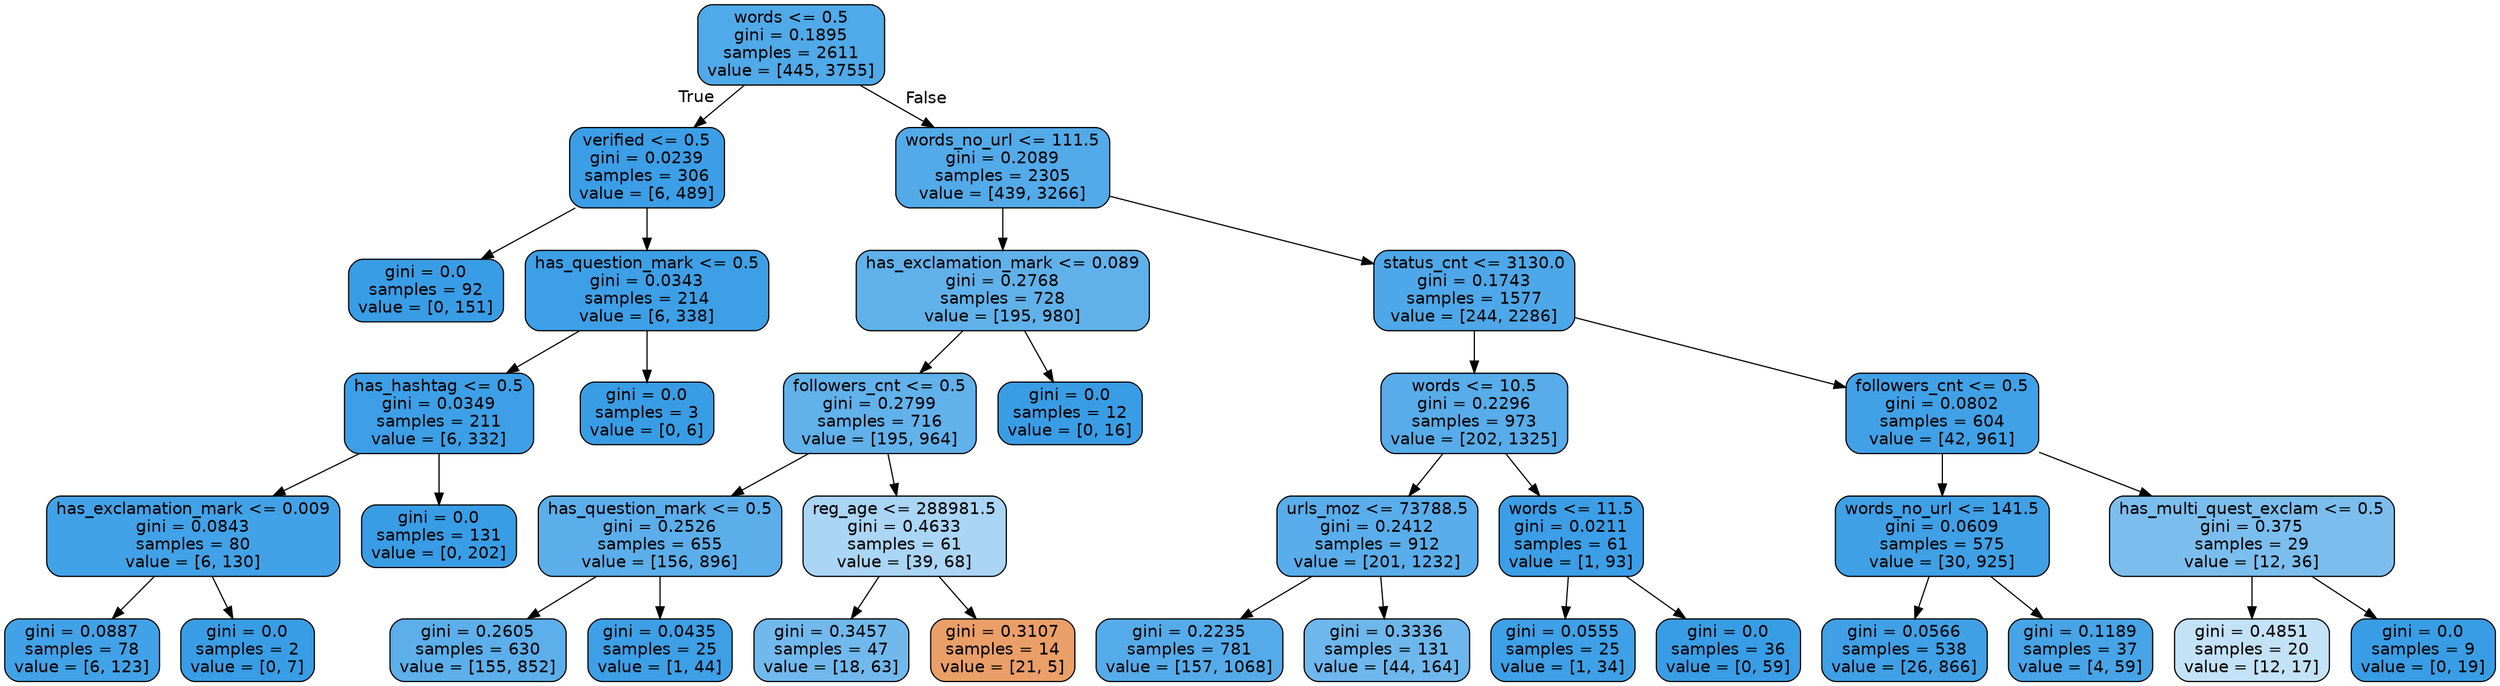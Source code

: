 digraph Tree {
node [shape=box, style="filled, rounded", color="black", fontname=helvetica] ;
edge [fontname=helvetica] ;
0 [label="words <= 0.5\ngini = 0.1895\nsamples = 2611\nvalue = [445, 3755]", fillcolor="#399de5e1"] ;
1 [label="verified <= 0.5\ngini = 0.0239\nsamples = 306\nvalue = [6, 489]", fillcolor="#399de5fc"] ;
0 -> 1 [labeldistance=2.5, labelangle=45, headlabel="True"] ;
2 [label="gini = 0.0\nsamples = 92\nvalue = [0, 151]", fillcolor="#399de5ff"] ;
1 -> 2 ;
3 [label="has_question_mark <= 0.5\ngini = 0.0343\nsamples = 214\nvalue = [6, 338]", fillcolor="#399de5fa"] ;
1 -> 3 ;
4 [label="has_hashtag <= 0.5\ngini = 0.0349\nsamples = 211\nvalue = [6, 332]", fillcolor="#399de5fa"] ;
3 -> 4 ;
5 [label="has_exclamation_mark <= 0.009\ngini = 0.0843\nsamples = 80\nvalue = [6, 130]", fillcolor="#399de5f3"] ;
4 -> 5 ;
6 [label="gini = 0.0887\nsamples = 78\nvalue = [6, 123]", fillcolor="#399de5f3"] ;
5 -> 6 ;
7 [label="gini = 0.0\nsamples = 2\nvalue = [0, 7]", fillcolor="#399de5ff"] ;
5 -> 7 ;
8 [label="gini = 0.0\nsamples = 131\nvalue = [0, 202]", fillcolor="#399de5ff"] ;
4 -> 8 ;
9 [label="gini = 0.0\nsamples = 3\nvalue = [0, 6]", fillcolor="#399de5ff"] ;
3 -> 9 ;
10 [label="words_no_url <= 111.5\ngini = 0.2089\nsamples = 2305\nvalue = [439, 3266]", fillcolor="#399de5dd"] ;
0 -> 10 [labeldistance=2.5, labelangle=-45, headlabel="False"] ;
11 [label="has_exclamation_mark <= 0.089\ngini = 0.2768\nsamples = 728\nvalue = [195, 980]", fillcolor="#399de5cc"] ;
10 -> 11 ;
12 [label="followers_cnt <= 0.5\ngini = 0.2799\nsamples = 716\nvalue = [195, 964]", fillcolor="#399de5cb"] ;
11 -> 12 ;
13 [label="has_question_mark <= 0.5\ngini = 0.2526\nsamples = 655\nvalue = [156, 896]", fillcolor="#399de5d3"] ;
12 -> 13 ;
14 [label="gini = 0.2605\nsamples = 630\nvalue = [155, 852]", fillcolor="#399de5d1"] ;
13 -> 14 ;
15 [label="gini = 0.0435\nsamples = 25\nvalue = [1, 44]", fillcolor="#399de5f9"] ;
13 -> 15 ;
16 [label="reg_age <= 288981.5\ngini = 0.4633\nsamples = 61\nvalue = [39, 68]", fillcolor="#399de56d"] ;
12 -> 16 ;
17 [label="gini = 0.3457\nsamples = 47\nvalue = [18, 63]", fillcolor="#399de5b6"] ;
16 -> 17 ;
18 [label="gini = 0.3107\nsamples = 14\nvalue = [21, 5]", fillcolor="#e58139c2"] ;
16 -> 18 ;
19 [label="gini = 0.0\nsamples = 12\nvalue = [0, 16]", fillcolor="#399de5ff"] ;
11 -> 19 ;
20 [label="status_cnt <= 3130.0\ngini = 0.1743\nsamples = 1577\nvalue = [244, 2286]", fillcolor="#399de5e4"] ;
10 -> 20 ;
21 [label="words <= 10.5\ngini = 0.2296\nsamples = 973\nvalue = [202, 1325]", fillcolor="#399de5d8"] ;
20 -> 21 ;
22 [label="urls_moz <= 73788.5\ngini = 0.2412\nsamples = 912\nvalue = [201, 1232]", fillcolor="#399de5d5"] ;
21 -> 22 ;
23 [label="gini = 0.2235\nsamples = 781\nvalue = [157, 1068]", fillcolor="#399de5da"] ;
22 -> 23 ;
24 [label="gini = 0.3336\nsamples = 131\nvalue = [44, 164]", fillcolor="#399de5bb"] ;
22 -> 24 ;
25 [label="words <= 11.5\ngini = 0.0211\nsamples = 61\nvalue = [1, 93]", fillcolor="#399de5fc"] ;
21 -> 25 ;
26 [label="gini = 0.0555\nsamples = 25\nvalue = [1, 34]", fillcolor="#399de5f8"] ;
25 -> 26 ;
27 [label="gini = 0.0\nsamples = 36\nvalue = [0, 59]", fillcolor="#399de5ff"] ;
25 -> 27 ;
28 [label="followers_cnt <= 0.5\ngini = 0.0802\nsamples = 604\nvalue = [42, 961]", fillcolor="#399de5f4"] ;
20 -> 28 ;
29 [label="words_no_url <= 141.5\ngini = 0.0609\nsamples = 575\nvalue = [30, 925]", fillcolor="#399de5f7"] ;
28 -> 29 ;
30 [label="gini = 0.0566\nsamples = 538\nvalue = [26, 866]", fillcolor="#399de5f7"] ;
29 -> 30 ;
31 [label="gini = 0.1189\nsamples = 37\nvalue = [4, 59]", fillcolor="#399de5ee"] ;
29 -> 31 ;
32 [label="has_multi_quest_exclam <= 0.5\ngini = 0.375\nsamples = 29\nvalue = [12, 36]", fillcolor="#399de5aa"] ;
28 -> 32 ;
33 [label="gini = 0.4851\nsamples = 20\nvalue = [12, 17]", fillcolor="#399de54b"] ;
32 -> 33 ;
34 [label="gini = 0.0\nsamples = 9\nvalue = [0, 19]", fillcolor="#399de5ff"] ;
32 -> 34 ;
}